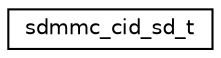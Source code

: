 digraph "Graphical Class Hierarchy"
{
 // LATEX_PDF_SIZE
  edge [fontname="Helvetica",fontsize="10",labelfontname="Helvetica",labelfontsize="10"];
  node [fontname="Helvetica",fontsize="10",shape=record];
  rankdir="LR";
  Node0 [label="sdmmc_cid_sd_t",height=0.2,width=0.4,color="black", fillcolor="white", style="filled",URL="$structsdmmc__cid__sd__t.html",tooltip="CID register structure (SD Memory Cards)"];
}

